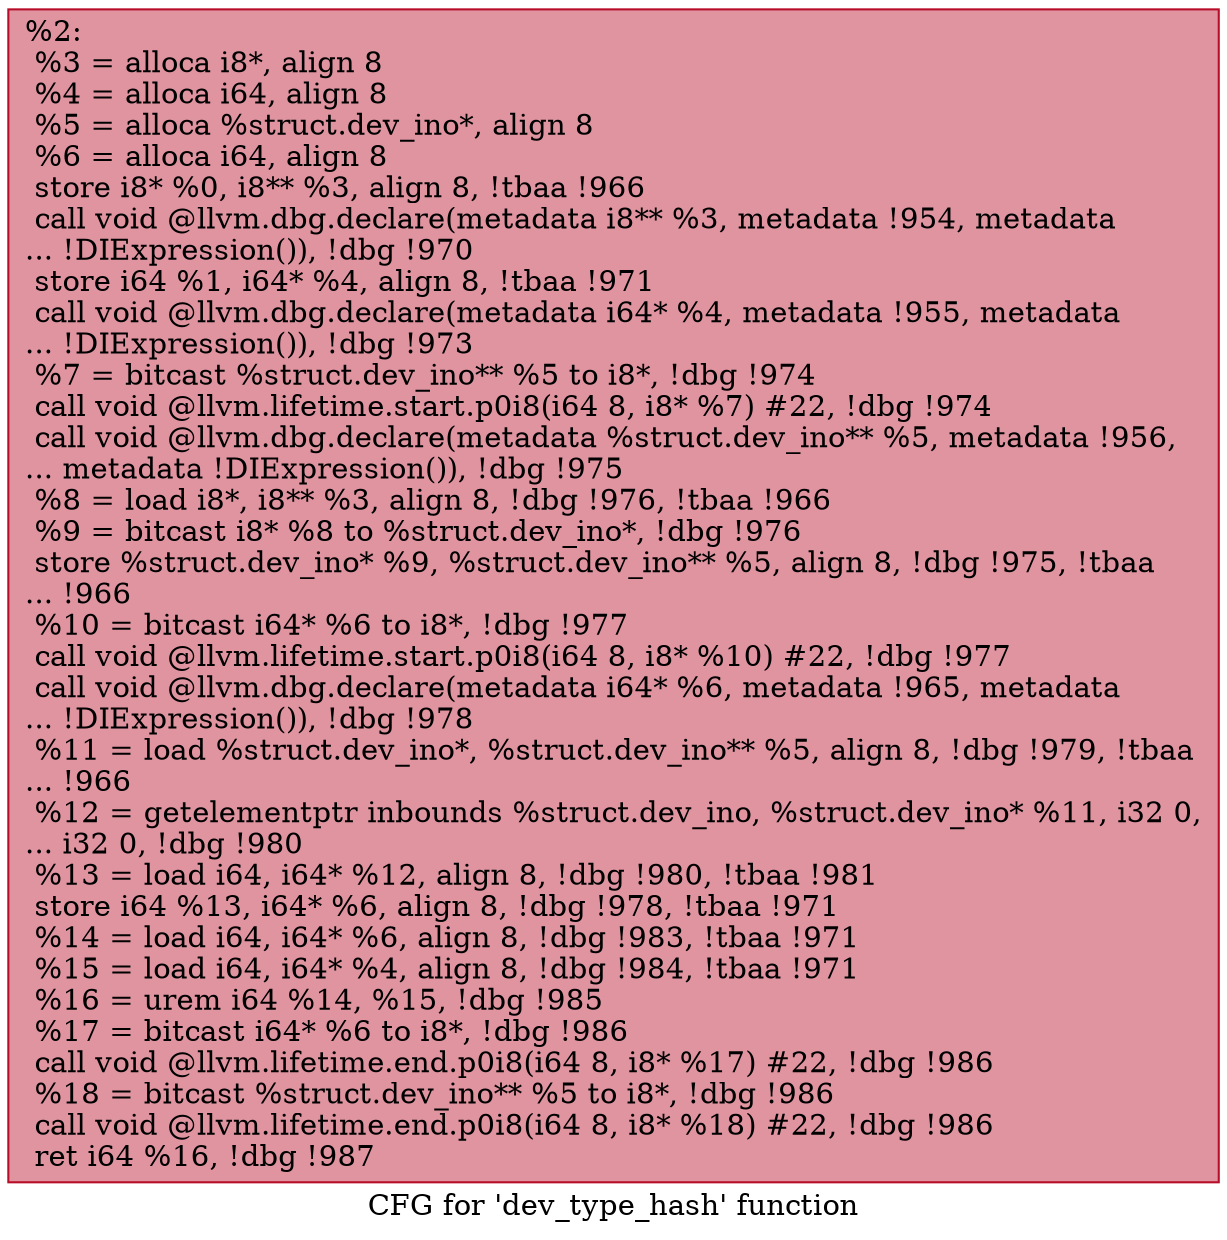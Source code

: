 digraph "CFG for 'dev_type_hash' function" {
	label="CFG for 'dev_type_hash' function";

	Node0x208f110 [shape=record,color="#b70d28ff", style=filled, fillcolor="#b70d2870",label="{%2:\l  %3 = alloca i8*, align 8\l  %4 = alloca i64, align 8\l  %5 = alloca %struct.dev_ino*, align 8\l  %6 = alloca i64, align 8\l  store i8* %0, i8** %3, align 8, !tbaa !966\l  call void @llvm.dbg.declare(metadata i8** %3, metadata !954, metadata\l... !DIExpression()), !dbg !970\l  store i64 %1, i64* %4, align 8, !tbaa !971\l  call void @llvm.dbg.declare(metadata i64* %4, metadata !955, metadata\l... !DIExpression()), !dbg !973\l  %7 = bitcast %struct.dev_ino** %5 to i8*, !dbg !974\l  call void @llvm.lifetime.start.p0i8(i64 8, i8* %7) #22, !dbg !974\l  call void @llvm.dbg.declare(metadata %struct.dev_ino** %5, metadata !956,\l... metadata !DIExpression()), !dbg !975\l  %8 = load i8*, i8** %3, align 8, !dbg !976, !tbaa !966\l  %9 = bitcast i8* %8 to %struct.dev_ino*, !dbg !976\l  store %struct.dev_ino* %9, %struct.dev_ino** %5, align 8, !dbg !975, !tbaa\l... !966\l  %10 = bitcast i64* %6 to i8*, !dbg !977\l  call void @llvm.lifetime.start.p0i8(i64 8, i8* %10) #22, !dbg !977\l  call void @llvm.dbg.declare(metadata i64* %6, metadata !965, metadata\l... !DIExpression()), !dbg !978\l  %11 = load %struct.dev_ino*, %struct.dev_ino** %5, align 8, !dbg !979, !tbaa\l... !966\l  %12 = getelementptr inbounds %struct.dev_ino, %struct.dev_ino* %11, i32 0,\l... i32 0, !dbg !980\l  %13 = load i64, i64* %12, align 8, !dbg !980, !tbaa !981\l  store i64 %13, i64* %6, align 8, !dbg !978, !tbaa !971\l  %14 = load i64, i64* %6, align 8, !dbg !983, !tbaa !971\l  %15 = load i64, i64* %4, align 8, !dbg !984, !tbaa !971\l  %16 = urem i64 %14, %15, !dbg !985\l  %17 = bitcast i64* %6 to i8*, !dbg !986\l  call void @llvm.lifetime.end.p0i8(i64 8, i8* %17) #22, !dbg !986\l  %18 = bitcast %struct.dev_ino** %5 to i8*, !dbg !986\l  call void @llvm.lifetime.end.p0i8(i64 8, i8* %18) #22, !dbg !986\l  ret i64 %16, !dbg !987\l}"];
}
